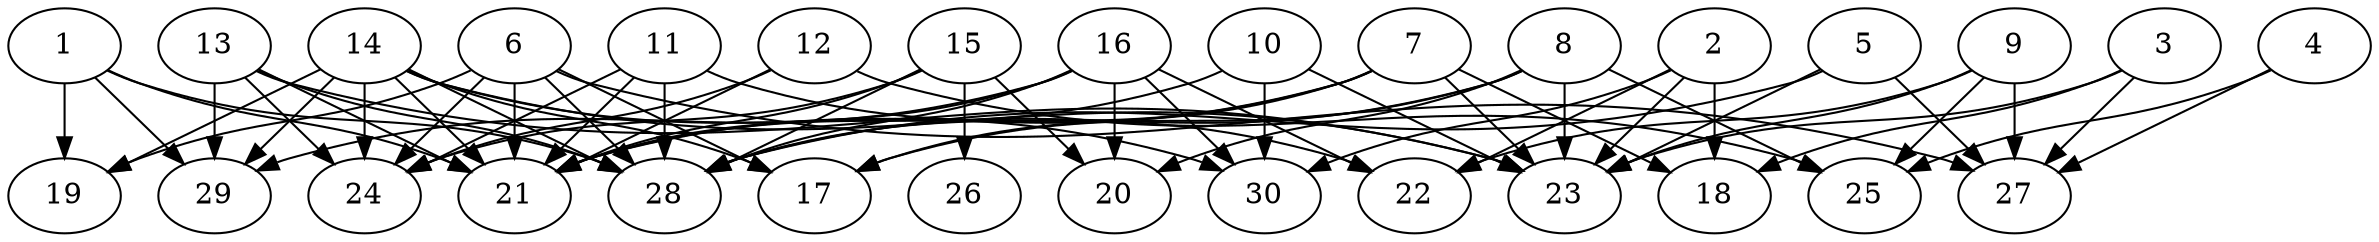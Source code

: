 // DAG automatically generated by daggen at Thu Oct  3 14:04:18 2019
// ./daggen --dot -n 30 --ccr 0.4 --fat 0.9 --regular 0.5 --density 0.7 --mindata 5242880 --maxdata 52428800 
digraph G {
  1 [size="112714240", alpha="0.06", expect_size="45085696"] 
  1 -> 19 [size ="45085696"]
  1 -> 21 [size ="45085696"]
  1 -> 28 [size ="45085696"]
  1 -> 29 [size ="45085696"]
  2 [size="102876160", alpha="0.16", expect_size="41150464"] 
  2 -> 18 [size ="41150464"]
  2 -> 22 [size ="41150464"]
  2 -> 23 [size ="41150464"]
  2 -> 30 [size ="41150464"]
  3 [size="102336000", alpha="0.01", expect_size="40934400"] 
  3 -> 18 [size ="40934400"]
  3 -> 23 [size ="40934400"]
  3 -> 27 [size ="40934400"]
  4 [size="93468160", alpha="0.14", expect_size="37387264"] 
  4 -> 25 [size ="37387264"]
  4 -> 27 [size ="37387264"]
  5 [size="121018880", alpha="0.09", expect_size="48407552"] 
  5 -> 23 [size ="48407552"]
  5 -> 27 [size ="48407552"]
  5 -> 28 [size ="48407552"]
  6 [size="33684480", alpha="0.17", expect_size="13473792"] 
  6 -> 17 [size ="13473792"]
  6 -> 19 [size ="13473792"]
  6 -> 21 [size ="13473792"]
  6 -> 24 [size ="13473792"]
  6 -> 27 [size ="13473792"]
  6 -> 28 [size ="13473792"]
  7 [size="86750720", alpha="0.09", expect_size="34700288"] 
  7 -> 17 [size ="34700288"]
  7 -> 18 [size ="34700288"]
  7 -> 21 [size ="34700288"]
  7 -> 23 [size ="34700288"]
  7 -> 28 [size ="34700288"]
  8 [size="32391680", alpha="0.19", expect_size="12956672"] 
  8 -> 17 [size ="12956672"]
  8 -> 20 [size ="12956672"]
  8 -> 23 [size ="12956672"]
  8 -> 25 [size ="12956672"]
  8 -> 28 [size ="12956672"]
  9 [size="58316800", alpha="0.19", expect_size="23326720"] 
  9 -> 22 [size ="23326720"]
  9 -> 23 [size ="23326720"]
  9 -> 25 [size ="23326720"]
  9 -> 27 [size ="23326720"]
  10 [size="48757760", alpha="0.04", expect_size="19503104"] 
  10 -> 21 [size ="19503104"]
  10 -> 23 [size ="19503104"]
  10 -> 30 [size ="19503104"]
  11 [size="18946560", alpha="0.01", expect_size="7578624"] 
  11 -> 21 [size ="7578624"]
  11 -> 22 [size ="7578624"]
  11 -> 24 [size ="7578624"]
  11 -> 28 [size ="7578624"]
  12 [size="52881920", alpha="0.10", expect_size="21152768"] 
  12 -> 21 [size ="21152768"]
  12 -> 24 [size ="21152768"]
  12 -> 25 [size ="21152768"]
  13 [size="31831040", alpha="0.10", expect_size="12732416"] 
  13 -> 21 [size ="12732416"]
  13 -> 23 [size ="12732416"]
  13 -> 24 [size ="12732416"]
  13 -> 28 [size ="12732416"]
  13 -> 29 [size ="12732416"]
  14 [size="36651520", alpha="0.06", expect_size="14660608"] 
  14 -> 17 [size ="14660608"]
  14 -> 19 [size ="14660608"]
  14 -> 21 [size ="14660608"]
  14 -> 23 [size ="14660608"]
  14 -> 24 [size ="14660608"]
  14 -> 28 [size ="14660608"]
  14 -> 29 [size ="14660608"]
  14 -> 30 [size ="14660608"]
  15 [size="117447680", alpha="0.01", expect_size="46979072"] 
  15 -> 20 [size ="46979072"]
  15 -> 21 [size ="46979072"]
  15 -> 24 [size ="46979072"]
  15 -> 26 [size ="46979072"]
  15 -> 28 [size ="46979072"]
  16 [size="52881920", alpha="0.18", expect_size="21152768"] 
  16 -> 20 [size ="21152768"]
  16 -> 21 [size ="21152768"]
  16 -> 22 [size ="21152768"]
  16 -> 28 [size ="21152768"]
  16 -> 29 [size ="21152768"]
  16 -> 30 [size ="21152768"]
  17 [size="33799680", alpha="0.12", expect_size="13519872"] 
  18 [size="84096000", alpha="0.13", expect_size="33638400"] 
  19 [size="80632320", alpha="0.02", expect_size="32252928"] 
  20 [size="73290240", alpha="0.05", expect_size="29316096"] 
  21 [size="97175040", alpha="0.05", expect_size="38870016"] 
  22 [size="104212480", alpha="0.01", expect_size="41684992"] 
  23 [size="42908160", alpha="0.11", expect_size="17163264"] 
  24 [size="103239680", alpha="0.15", expect_size="41295872"] 
  25 [size="17830400", alpha="0.18", expect_size="7132160"] 
  26 [size="21071360", alpha="0.04", expect_size="8428544"] 
  27 [size="129868800", alpha="0.02", expect_size="51947520"] 
  28 [size="83450880", alpha="0.04", expect_size="33380352"] 
  29 [size="44108800", alpha="0.13", expect_size="17643520"] 
  30 [size="53637120", alpha="0.09", expect_size="21454848"] 
}
